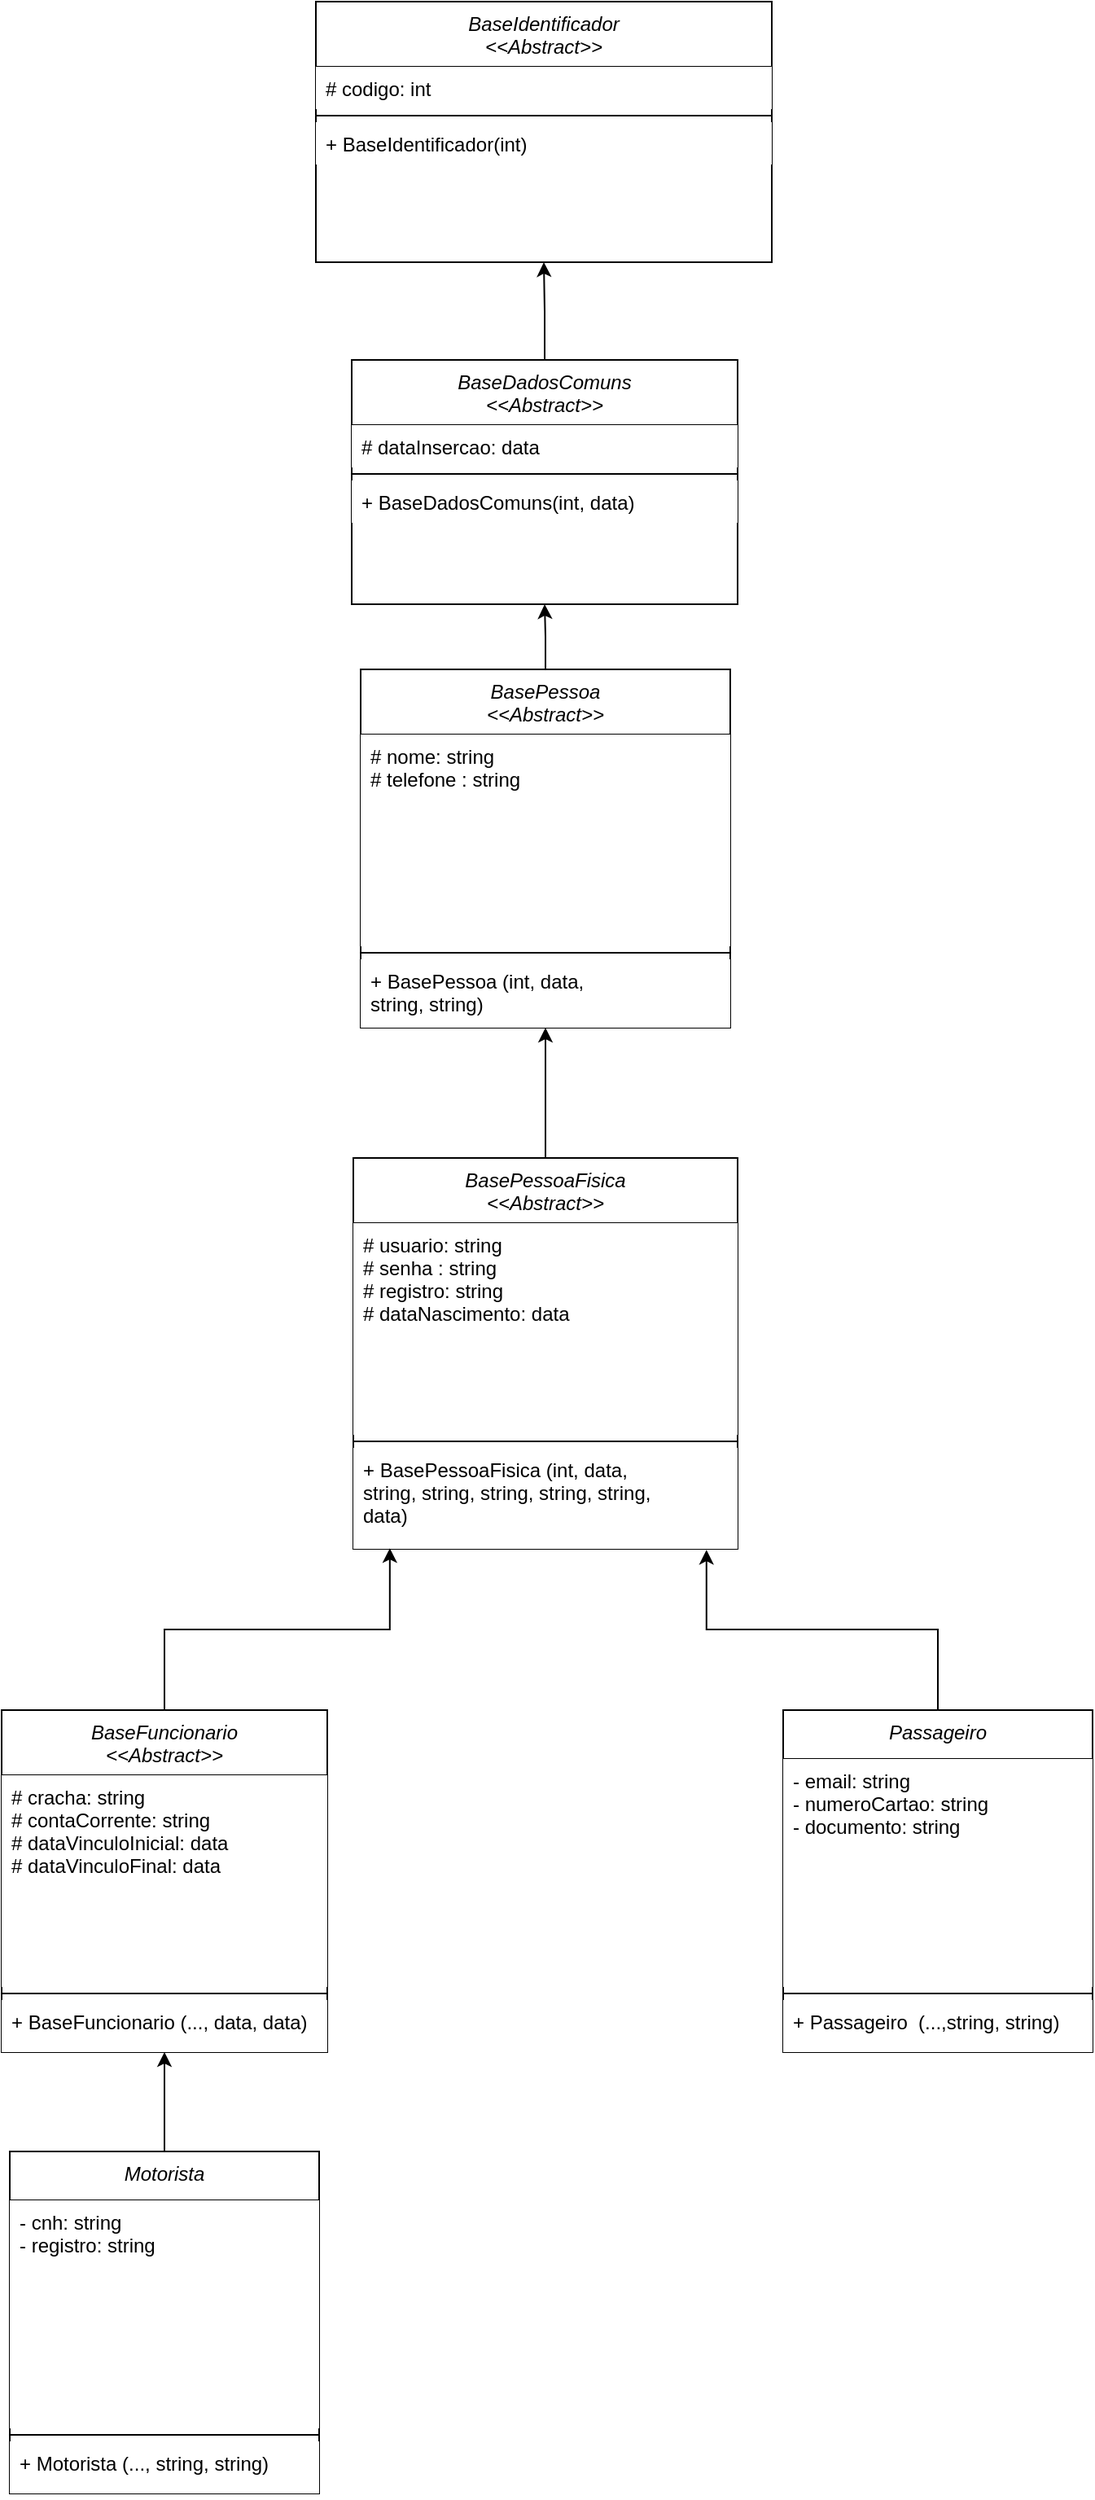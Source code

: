 <mxfile version="21.7.1" type="github">
  <diagram id="C5RBs43oDa-KdzZeNtuy" name="Page-1">
    <mxGraphModel dx="1119" dy="605" grid="1" gridSize="10" guides="1" tooltips="1" connect="1" arrows="1" fold="1" page="1" pageScale="1" pageWidth="827" pageHeight="1169" math="0" shadow="0">
      <root>
        <mxCell id="WIyWlLk6GJQsqaUBKTNV-0" />
        <mxCell id="WIyWlLk6GJQsqaUBKTNV-1" parent="WIyWlLk6GJQsqaUBKTNV-0" />
        <mxCell id="zkfFHV4jXpPFQw0GAbJ--0" value="BaseIdentificador&#xa;&lt;&lt;Abstract&gt;&gt;" style="swimlane;fontStyle=2;align=center;verticalAlign=top;childLayout=stackLayout;horizontal=1;startSize=40;horizontalStack=0;resizeParent=1;resizeLast=0;collapsible=1;marginBottom=0;rounded=0;shadow=0;strokeWidth=1;fillColor=default;strokeColor=default;fillStyle=solid;" parent="WIyWlLk6GJQsqaUBKTNV-1" vertex="1">
          <mxGeometry x="273" y="120" width="280" height="160" as="geometry">
            <mxRectangle x="230" y="140" width="160" height="26" as="alternateBounds" />
          </mxGeometry>
        </mxCell>
        <mxCell id="zkfFHV4jXpPFQw0GAbJ--1" value="# codigo: int" style="text;align=left;verticalAlign=top;spacingLeft=4;spacingRight=4;overflow=hidden;rotatable=0;points=[[0,0.5],[1,0.5]];portConstraint=eastwest;fillColor=default;strokeColor=none;fillStyle=solid;" parent="zkfFHV4jXpPFQw0GAbJ--0" vertex="1">
          <mxGeometry y="40" width="280" height="26" as="geometry" />
        </mxCell>
        <mxCell id="zkfFHV4jXpPFQw0GAbJ--4" value="" style="line;html=1;strokeWidth=1;align=left;verticalAlign=middle;spacingTop=-1;spacingLeft=3;spacingRight=3;rotatable=0;labelPosition=right;points=[];portConstraint=eastwest;fillColor=default;strokeColor=default;fillStyle=solid;" parent="zkfFHV4jXpPFQw0GAbJ--0" vertex="1">
          <mxGeometry y="66" width="280" height="8" as="geometry" />
        </mxCell>
        <mxCell id="zkfFHV4jXpPFQw0GAbJ--5" value="+ BaseIdentificador(int)" style="text;align=left;verticalAlign=top;spacingLeft=4;spacingRight=4;overflow=hidden;rotatable=0;points=[[0,0.5],[1,0.5]];portConstraint=eastwest;fillColor=default;strokeColor=none;fillStyle=solid;" parent="zkfFHV4jXpPFQw0GAbJ--0" vertex="1">
          <mxGeometry y="74" width="280" height="26" as="geometry" />
        </mxCell>
        <mxCell id="YrgQH5f2HvQNOYshb8kn-24" style="edgeStyle=orthogonalEdgeStyle;rounded=0;orthogonalLoop=1;jettySize=auto;html=1;exitX=0.5;exitY=0;exitDx=0;exitDy=0;entryX=0.5;entryY=1;entryDx=0;entryDy=0;" parent="WIyWlLk6GJQsqaUBKTNV-1" source="YrgQH5f2HvQNOYshb8kn-0" target="zkfFHV4jXpPFQw0GAbJ--0" edge="1">
          <mxGeometry relative="1" as="geometry" />
        </mxCell>
        <mxCell id="YrgQH5f2HvQNOYshb8kn-0" value="BaseDadosComuns&#xa;&lt;&lt;Abstract&gt;&gt;" style="swimlane;fontStyle=2;align=center;verticalAlign=top;childLayout=stackLayout;horizontal=1;startSize=40;horizontalStack=0;resizeParent=1;resizeLast=0;collapsible=1;marginBottom=0;rounded=0;shadow=0;strokeWidth=1;fillColor=default;strokeColor=default;swimlaneLine=1;perimeterSpacing=0;" parent="WIyWlLk6GJQsqaUBKTNV-1" vertex="1">
          <mxGeometry x="295" y="340" width="237" height="150" as="geometry">
            <mxRectangle x="230" y="140" width="160" height="26" as="alternateBounds" />
          </mxGeometry>
        </mxCell>
        <mxCell id="YrgQH5f2HvQNOYshb8kn-1" value="# dataInsercao: data&#xa;" style="text;align=left;verticalAlign=top;spacingLeft=4;spacingRight=4;overflow=hidden;rotatable=0;points=[[0,0.5],[1,0.5]];portConstraint=eastwest;fillColor=default;strokeColor=none;" parent="YrgQH5f2HvQNOYshb8kn-0" vertex="1">
          <mxGeometry y="40" width="237" height="26" as="geometry" />
        </mxCell>
        <mxCell id="YrgQH5f2HvQNOYshb8kn-2" value="" style="line;html=1;strokeWidth=1;align=left;verticalAlign=middle;spacingTop=-1;spacingLeft=3;spacingRight=3;rotatable=0;labelPosition=right;points=[];portConstraint=eastwest;fillColor=default;strokeColor=#000000;" parent="YrgQH5f2HvQNOYshb8kn-0" vertex="1">
          <mxGeometry y="66" width="237" height="8" as="geometry" />
        </mxCell>
        <mxCell id="YrgQH5f2HvQNOYshb8kn-3" value="+ BaseDadosComuns(int, data)" style="text;align=left;verticalAlign=top;spacingLeft=4;spacingRight=4;overflow=hidden;rotatable=0;points=[[0,0.5],[1,0.5]];portConstraint=eastwest;fillColor=default;strokeColor=none;" parent="YrgQH5f2HvQNOYshb8kn-0" vertex="1">
          <mxGeometry y="74" width="237" height="26" as="geometry" />
        </mxCell>
        <mxCell id="YrgQH5f2HvQNOYshb8kn-21" style="edgeStyle=orthogonalEdgeStyle;rounded=0;orthogonalLoop=1;jettySize=auto;html=1;exitX=0.5;exitY=0;exitDx=0;exitDy=0;entryX=0.5;entryY=1;entryDx=0;entryDy=0;" parent="WIyWlLk6GJQsqaUBKTNV-1" source="YrgQH5f2HvQNOYshb8kn-8" target="YrgQH5f2HvQNOYshb8kn-0" edge="1">
          <mxGeometry relative="1" as="geometry" />
        </mxCell>
        <mxCell id="YrgQH5f2HvQNOYshb8kn-8" value="BasePessoa&#xa;&lt;&lt;Abstract&gt;&gt;" style="swimlane;fontStyle=2;align=center;verticalAlign=top;childLayout=stackLayout;horizontal=1;startSize=40;horizontalStack=0;resizeParent=1;resizeLast=0;collapsible=1;marginBottom=0;rounded=0;shadow=0;strokeWidth=1;" parent="WIyWlLk6GJQsqaUBKTNV-1" vertex="1">
          <mxGeometry x="300.5" y="530" width="227" height="220" as="geometry">
            <mxRectangle x="230" y="140" width="160" height="26" as="alternateBounds" />
          </mxGeometry>
        </mxCell>
        <mxCell id="YrgQH5f2HvQNOYshb8kn-9" value="# nome: string&#xa;# telefone : string&#xa;&#xa;&#xa;" style="text;align=left;verticalAlign=top;spacingLeft=4;spacingRight=4;overflow=hidden;rotatable=0;points=[[0,0.5],[1,0.5]];portConstraint=eastwest;fillColor=default;" parent="YrgQH5f2HvQNOYshb8kn-8" vertex="1">
          <mxGeometry y="40" width="227" height="130" as="geometry" />
        </mxCell>
        <mxCell id="YrgQH5f2HvQNOYshb8kn-10" value="" style="line;html=1;strokeWidth=1;align=left;verticalAlign=middle;spacingTop=-1;spacingLeft=3;spacingRight=3;rotatable=0;labelPosition=right;points=[];portConstraint=eastwest;" parent="YrgQH5f2HvQNOYshb8kn-8" vertex="1">
          <mxGeometry y="170" width="227" height="8" as="geometry" />
        </mxCell>
        <mxCell id="YrgQH5f2HvQNOYshb8kn-11" value="+ BasePessoa (int, data, &#xa;string, string)" style="text;align=left;verticalAlign=top;spacingLeft=4;spacingRight=4;overflow=hidden;rotatable=0;points=[[0,0.5],[1,0.5]];portConstraint=eastwest;fillColor=default;" parent="YrgQH5f2HvQNOYshb8kn-8" vertex="1">
          <mxGeometry y="178" width="227" height="42" as="geometry" />
        </mxCell>
        <mxCell id="O66jRTEvPp1a1v09u3Eo-15" style="edgeStyle=orthogonalEdgeStyle;rounded=0;orthogonalLoop=1;jettySize=auto;html=1;exitX=0.5;exitY=0;exitDx=0;exitDy=0;entryX=0.5;entryY=1;entryDx=0;entryDy=0;" parent="WIyWlLk6GJQsqaUBKTNV-1" source="YrgQH5f2HvQNOYshb8kn-12" target="O66jRTEvPp1a1v09u3Eo-4" edge="1">
          <mxGeometry relative="1" as="geometry" />
        </mxCell>
        <mxCell id="YrgQH5f2HvQNOYshb8kn-12" value="Motorista" style="swimlane;fontStyle=2;align=center;verticalAlign=top;childLayout=stackLayout;horizontal=1;startSize=30;horizontalStack=0;resizeParent=1;resizeLast=0;collapsible=1;marginBottom=0;rounded=0;shadow=0;strokeWidth=1;" parent="WIyWlLk6GJQsqaUBKTNV-1" vertex="1">
          <mxGeometry x="85" y="1440" width="190" height="210" as="geometry">
            <mxRectangle x="230" y="140" width="160" height="26" as="alternateBounds" />
          </mxGeometry>
        </mxCell>
        <mxCell id="YrgQH5f2HvQNOYshb8kn-13" value="- cnh: string&#xa;- registro: string" style="text;align=left;verticalAlign=top;spacingLeft=4;spacingRight=4;overflow=hidden;rotatable=0;points=[[0,0.5],[1,0.5]];portConstraint=eastwest;fillColor=default;" parent="YrgQH5f2HvQNOYshb8kn-12" vertex="1">
          <mxGeometry y="30" width="190" height="140" as="geometry" />
        </mxCell>
        <mxCell id="YrgQH5f2HvQNOYshb8kn-14" value="" style="line;html=1;strokeWidth=1;align=left;verticalAlign=middle;spacingTop=-1;spacingLeft=3;spacingRight=3;rotatable=0;labelPosition=right;points=[];portConstraint=eastwest;" parent="YrgQH5f2HvQNOYshb8kn-12" vertex="1">
          <mxGeometry y="170" width="190" height="8" as="geometry" />
        </mxCell>
        <mxCell id="YrgQH5f2HvQNOYshb8kn-15" value="+ Motorista (..., string, string)" style="text;align=left;verticalAlign=top;spacingLeft=4;spacingRight=4;overflow=hidden;rotatable=0;points=[[0,0.5],[1,0.5]];portConstraint=eastwest;fillColor=default;fillStyle=auto;" parent="YrgQH5f2HvQNOYshb8kn-12" vertex="1">
          <mxGeometry y="178" width="190" height="32" as="geometry" />
        </mxCell>
        <mxCell id="O66jRTEvPp1a1v09u3Eo-12" style="edgeStyle=orthogonalEdgeStyle;rounded=0;orthogonalLoop=1;jettySize=auto;html=1;exitX=0.5;exitY=0;exitDx=0;exitDy=0;entryX=0.919;entryY=1.01;entryDx=0;entryDy=0;entryPerimeter=0;" parent="WIyWlLk6GJQsqaUBKTNV-1" source="YrgQH5f2HvQNOYshb8kn-16" target="O66jRTEvPp1a1v09u3Eo-3" edge="1">
          <mxGeometry relative="1" as="geometry" />
        </mxCell>
        <mxCell id="YrgQH5f2HvQNOYshb8kn-16" value="Passageiro" style="swimlane;fontStyle=2;align=center;verticalAlign=top;childLayout=stackLayout;horizontal=1;startSize=30;horizontalStack=0;resizeParent=1;resizeLast=0;collapsible=1;marginBottom=0;rounded=0;shadow=0;strokeWidth=1;" parent="WIyWlLk6GJQsqaUBKTNV-1" vertex="1">
          <mxGeometry x="560" y="1169" width="190" height="210" as="geometry">
            <mxRectangle x="230" y="140" width="160" height="26" as="alternateBounds" />
          </mxGeometry>
        </mxCell>
        <mxCell id="YrgQH5f2HvQNOYshb8kn-17" value="- email: string&#xa;- numeroCartao: string&#xa;- documento: string&#xa;&#xa;" style="text;align=left;verticalAlign=top;spacingLeft=4;spacingRight=4;overflow=hidden;rotatable=0;points=[[0,0.5],[1,0.5]];portConstraint=eastwest;fillColor=default;" parent="YrgQH5f2HvQNOYshb8kn-16" vertex="1">
          <mxGeometry y="30" width="190" height="140" as="geometry" />
        </mxCell>
        <mxCell id="YrgQH5f2HvQNOYshb8kn-18" value="" style="line;html=1;strokeWidth=1;align=left;verticalAlign=middle;spacingTop=-1;spacingLeft=3;spacingRight=3;rotatable=0;labelPosition=right;points=[];portConstraint=eastwest;" parent="YrgQH5f2HvQNOYshb8kn-16" vertex="1">
          <mxGeometry y="170" width="190" height="8" as="geometry" />
        </mxCell>
        <mxCell id="YrgQH5f2HvQNOYshb8kn-19" value="+ Passageiro  (...,string, string)" style="text;align=left;verticalAlign=top;spacingLeft=4;spacingRight=4;overflow=hidden;rotatable=0;points=[[0,0.5],[1,0.5]];portConstraint=eastwest;fillColor=default;" parent="YrgQH5f2HvQNOYshb8kn-16" vertex="1">
          <mxGeometry y="178" width="190" height="32" as="geometry" />
        </mxCell>
        <mxCell id="O66jRTEvPp1a1v09u3Eo-14" style="edgeStyle=orthogonalEdgeStyle;rounded=0;orthogonalLoop=1;jettySize=auto;html=1;exitX=0.5;exitY=0;exitDx=0;exitDy=0;entryX=0.5;entryY=1;entryDx=0;entryDy=0;" parent="WIyWlLk6GJQsqaUBKTNV-1" source="O66jRTEvPp1a1v09u3Eo-0" target="YrgQH5f2HvQNOYshb8kn-8" edge="1">
          <mxGeometry relative="1" as="geometry" />
        </mxCell>
        <mxCell id="O66jRTEvPp1a1v09u3Eo-0" value="BasePessoaFisica&#xa;&lt;&lt;Abstract&gt;&gt;" style="swimlane;fontStyle=2;align=center;verticalAlign=top;childLayout=stackLayout;horizontal=1;startSize=40;horizontalStack=0;resizeParent=1;resizeLast=0;collapsible=1;marginBottom=0;rounded=0;shadow=0;strokeWidth=1;" parent="WIyWlLk6GJQsqaUBKTNV-1" vertex="1">
          <mxGeometry x="296" y="830" width="236" height="240" as="geometry">
            <mxRectangle x="230" y="140" width="160" height="26" as="alternateBounds" />
          </mxGeometry>
        </mxCell>
        <mxCell id="O66jRTEvPp1a1v09u3Eo-1" value="# usuario: string&#xa;# senha : string&#xa;# registro: string&#xa;# dataNascimento: data&#xa;" style="text;align=left;verticalAlign=top;spacingLeft=4;spacingRight=4;overflow=hidden;rotatable=0;points=[[0,0.5],[1,0.5]];portConstraint=eastwest;fillColor=default;" parent="O66jRTEvPp1a1v09u3Eo-0" vertex="1">
          <mxGeometry y="40" width="236" height="130" as="geometry" />
        </mxCell>
        <mxCell id="O66jRTEvPp1a1v09u3Eo-2" value="" style="line;html=1;strokeWidth=1;align=left;verticalAlign=middle;spacingTop=-1;spacingLeft=3;spacingRight=3;rotatable=0;labelPosition=right;points=[];portConstraint=eastwest;" parent="O66jRTEvPp1a1v09u3Eo-0" vertex="1">
          <mxGeometry y="170" width="236" height="8" as="geometry" />
        </mxCell>
        <mxCell id="O66jRTEvPp1a1v09u3Eo-3" value="+ BasePessoaFisica (int, data, &#xa;string, string, string, string, string,&#xa;data)" style="text;align=left;verticalAlign=top;spacingLeft=4;spacingRight=4;overflow=hidden;rotatable=0;points=[[0,0.5],[1,0.5]];portConstraint=eastwest;fillColor=default;" parent="O66jRTEvPp1a1v09u3Eo-0" vertex="1">
          <mxGeometry y="178" width="236" height="62" as="geometry" />
        </mxCell>
        <mxCell id="O66jRTEvPp1a1v09u3Eo-13" style="edgeStyle=orthogonalEdgeStyle;rounded=0;orthogonalLoop=1;jettySize=auto;html=1;entryX=0.095;entryY=0.993;entryDx=0;entryDy=0;entryPerimeter=0;" parent="WIyWlLk6GJQsqaUBKTNV-1" source="O66jRTEvPp1a1v09u3Eo-4" target="O66jRTEvPp1a1v09u3Eo-3" edge="1">
          <mxGeometry relative="1" as="geometry" />
        </mxCell>
        <mxCell id="O66jRTEvPp1a1v09u3Eo-4" value="BaseFuncionario&#xa;&lt;&lt;Abstract&gt;&gt;" style="swimlane;fontStyle=2;align=center;verticalAlign=top;childLayout=stackLayout;horizontal=1;startSize=40;horizontalStack=0;resizeParent=1;resizeLast=0;collapsible=1;marginBottom=0;rounded=0;shadow=0;strokeWidth=1;" parent="WIyWlLk6GJQsqaUBKTNV-1" vertex="1">
          <mxGeometry x="80" y="1169" width="200" height="210" as="geometry">
            <mxRectangle x="230" y="140" width="160" height="26" as="alternateBounds" />
          </mxGeometry>
        </mxCell>
        <mxCell id="O66jRTEvPp1a1v09u3Eo-5" value="# cracha: string&#xa;# contaCorrente: string&#xa;# dataVinculoInicial: data&#xa;# dataVinculoFinal: data&#xa;" style="text;align=left;verticalAlign=top;spacingLeft=4;spacingRight=4;overflow=hidden;rotatable=0;points=[[0,0.5],[1,0.5]];portConstraint=eastwest;fillColor=default;" parent="O66jRTEvPp1a1v09u3Eo-4" vertex="1">
          <mxGeometry y="40" width="200" height="130" as="geometry" />
        </mxCell>
        <mxCell id="O66jRTEvPp1a1v09u3Eo-6" value="" style="line;html=1;strokeWidth=1;align=left;verticalAlign=middle;spacingTop=-1;spacingLeft=3;spacingRight=3;rotatable=0;labelPosition=right;points=[];portConstraint=eastwest;" parent="O66jRTEvPp1a1v09u3Eo-4" vertex="1">
          <mxGeometry y="170" width="200" height="8" as="geometry" />
        </mxCell>
        <mxCell id="O66jRTEvPp1a1v09u3Eo-7" value="+ BaseFuncionario (..., data, data)" style="text;align=left;verticalAlign=top;spacingLeft=4;spacingRight=4;overflow=hidden;rotatable=0;points=[[0,0.5],[1,0.5]];portConstraint=eastwest;fillColor=default;" parent="O66jRTEvPp1a1v09u3Eo-4" vertex="1">
          <mxGeometry y="178" width="200" height="32" as="geometry" />
        </mxCell>
      </root>
    </mxGraphModel>
  </diagram>
</mxfile>
